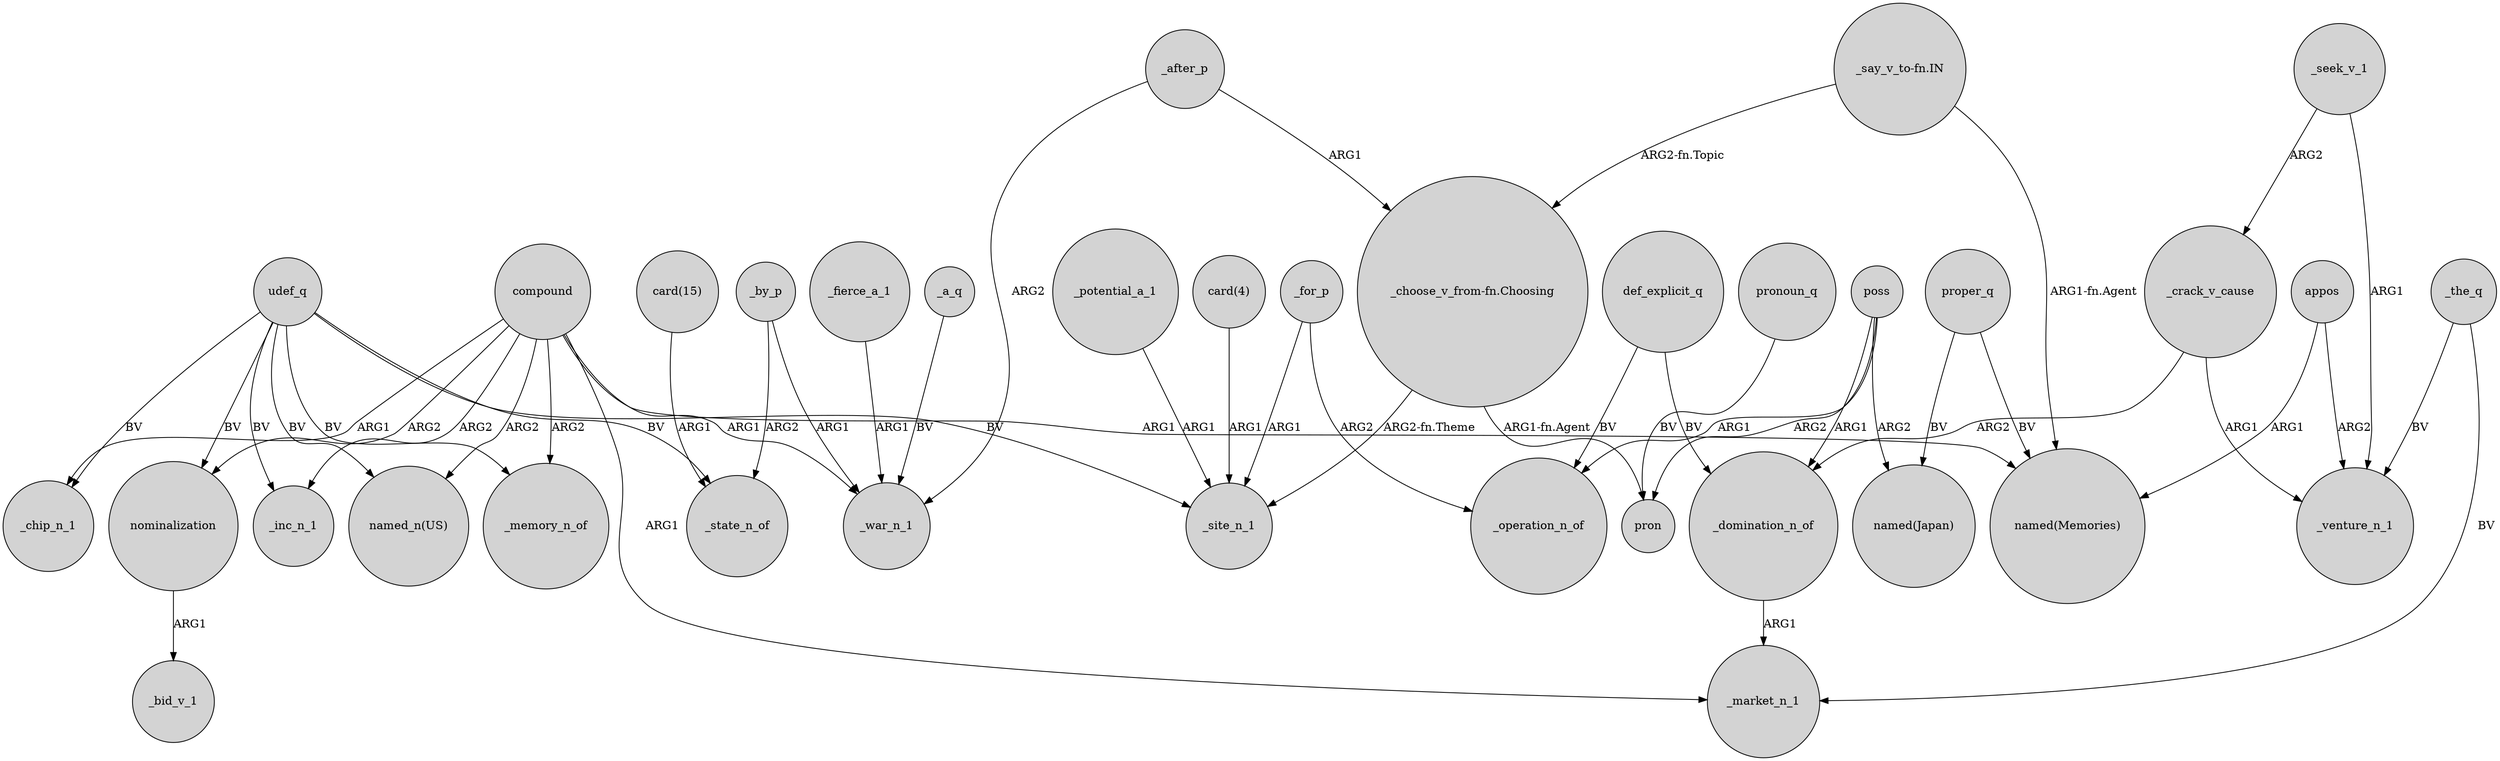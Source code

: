 digraph {
	node [shape=circle style=filled]
	"card(4)" -> _site_n_1 [label=ARG1]
	_crack_v_cause -> _venture_n_1 [label=ARG1]
	udef_q -> "named_n(US)" [label=BV]
	udef_q -> _inc_n_1 [label=BV]
	nominalization -> _bid_v_1 [label=ARG1]
	poss -> pron [label=ARG2]
	poss -> _operation_n_of [label=ARG1]
	_domination_n_of -> _market_n_1 [label=ARG1]
	_by_p -> _war_n_1 [label=ARG1]
	"_choose_v_from-fn.Choosing" -> pron [label="ARG1-fn.Agent"]
	_crack_v_cause -> _domination_n_of [label=ARG2]
	appos -> "named(Memories)" [label=ARG1]
	udef_q -> _state_n_of [label=BV]
	_after_p -> _war_n_1 [label=ARG2]
	udef_q -> _chip_n_1 [label=BV]
	_seek_v_1 -> _crack_v_cause [label=ARG2]
	"card(15)" -> _state_n_of [label=ARG1]
	compound -> nominalization [label=ARG2]
	_potential_a_1 -> _site_n_1 [label=ARG1]
	compound -> _war_n_1 [label=ARG1]
	proper_q -> "named(Japan)" [label=BV]
	compound -> "named_n(US)" [label=ARG2]
	compound -> _memory_n_of [label=ARG2]
	udef_q -> _memory_n_of [label=BV]
	poss -> _domination_n_of [label=ARG1]
	_seek_v_1 -> _venture_n_1 [label=ARG1]
	"_say_v_to-fn.IN" -> "_choose_v_from-fn.Choosing" [label="ARG2-fn.Topic"]
	pronoun_q -> pron [label=BV]
	poss -> "named(Japan)" [label=ARG2]
	udef_q -> _site_n_1 [label=BV]
	def_explicit_q -> _operation_n_of [label=BV]
	compound -> "named(Memories)" [label=ARG1]
	_the_q -> _venture_n_1 [label=BV]
	udef_q -> nominalization [label=BV]
	_for_p -> _site_n_1 [label=ARG1]
	compound -> _chip_n_1 [label=ARG1]
	appos -> _venture_n_1 [label=ARG2]
	"_say_v_to-fn.IN" -> "named(Memories)" [label="ARG1-fn.Agent"]
	"_choose_v_from-fn.Choosing" -> _site_n_1 [label="ARG2-fn.Theme"]
	_for_p -> _operation_n_of [label=ARG2]
	proper_q -> "named(Memories)" [label=BV]
	_after_p -> "_choose_v_from-fn.Choosing" [label=ARG1]
	compound -> _market_n_1 [label=ARG1]
	_the_q -> _market_n_1 [label=BV]
	_a_q -> _war_n_1 [label=BV]
	compound -> _inc_n_1 [label=ARG2]
	def_explicit_q -> _domination_n_of [label=BV]
	_fierce_a_1 -> _war_n_1 [label=ARG1]
	_by_p -> _state_n_of [label=ARG2]
}
